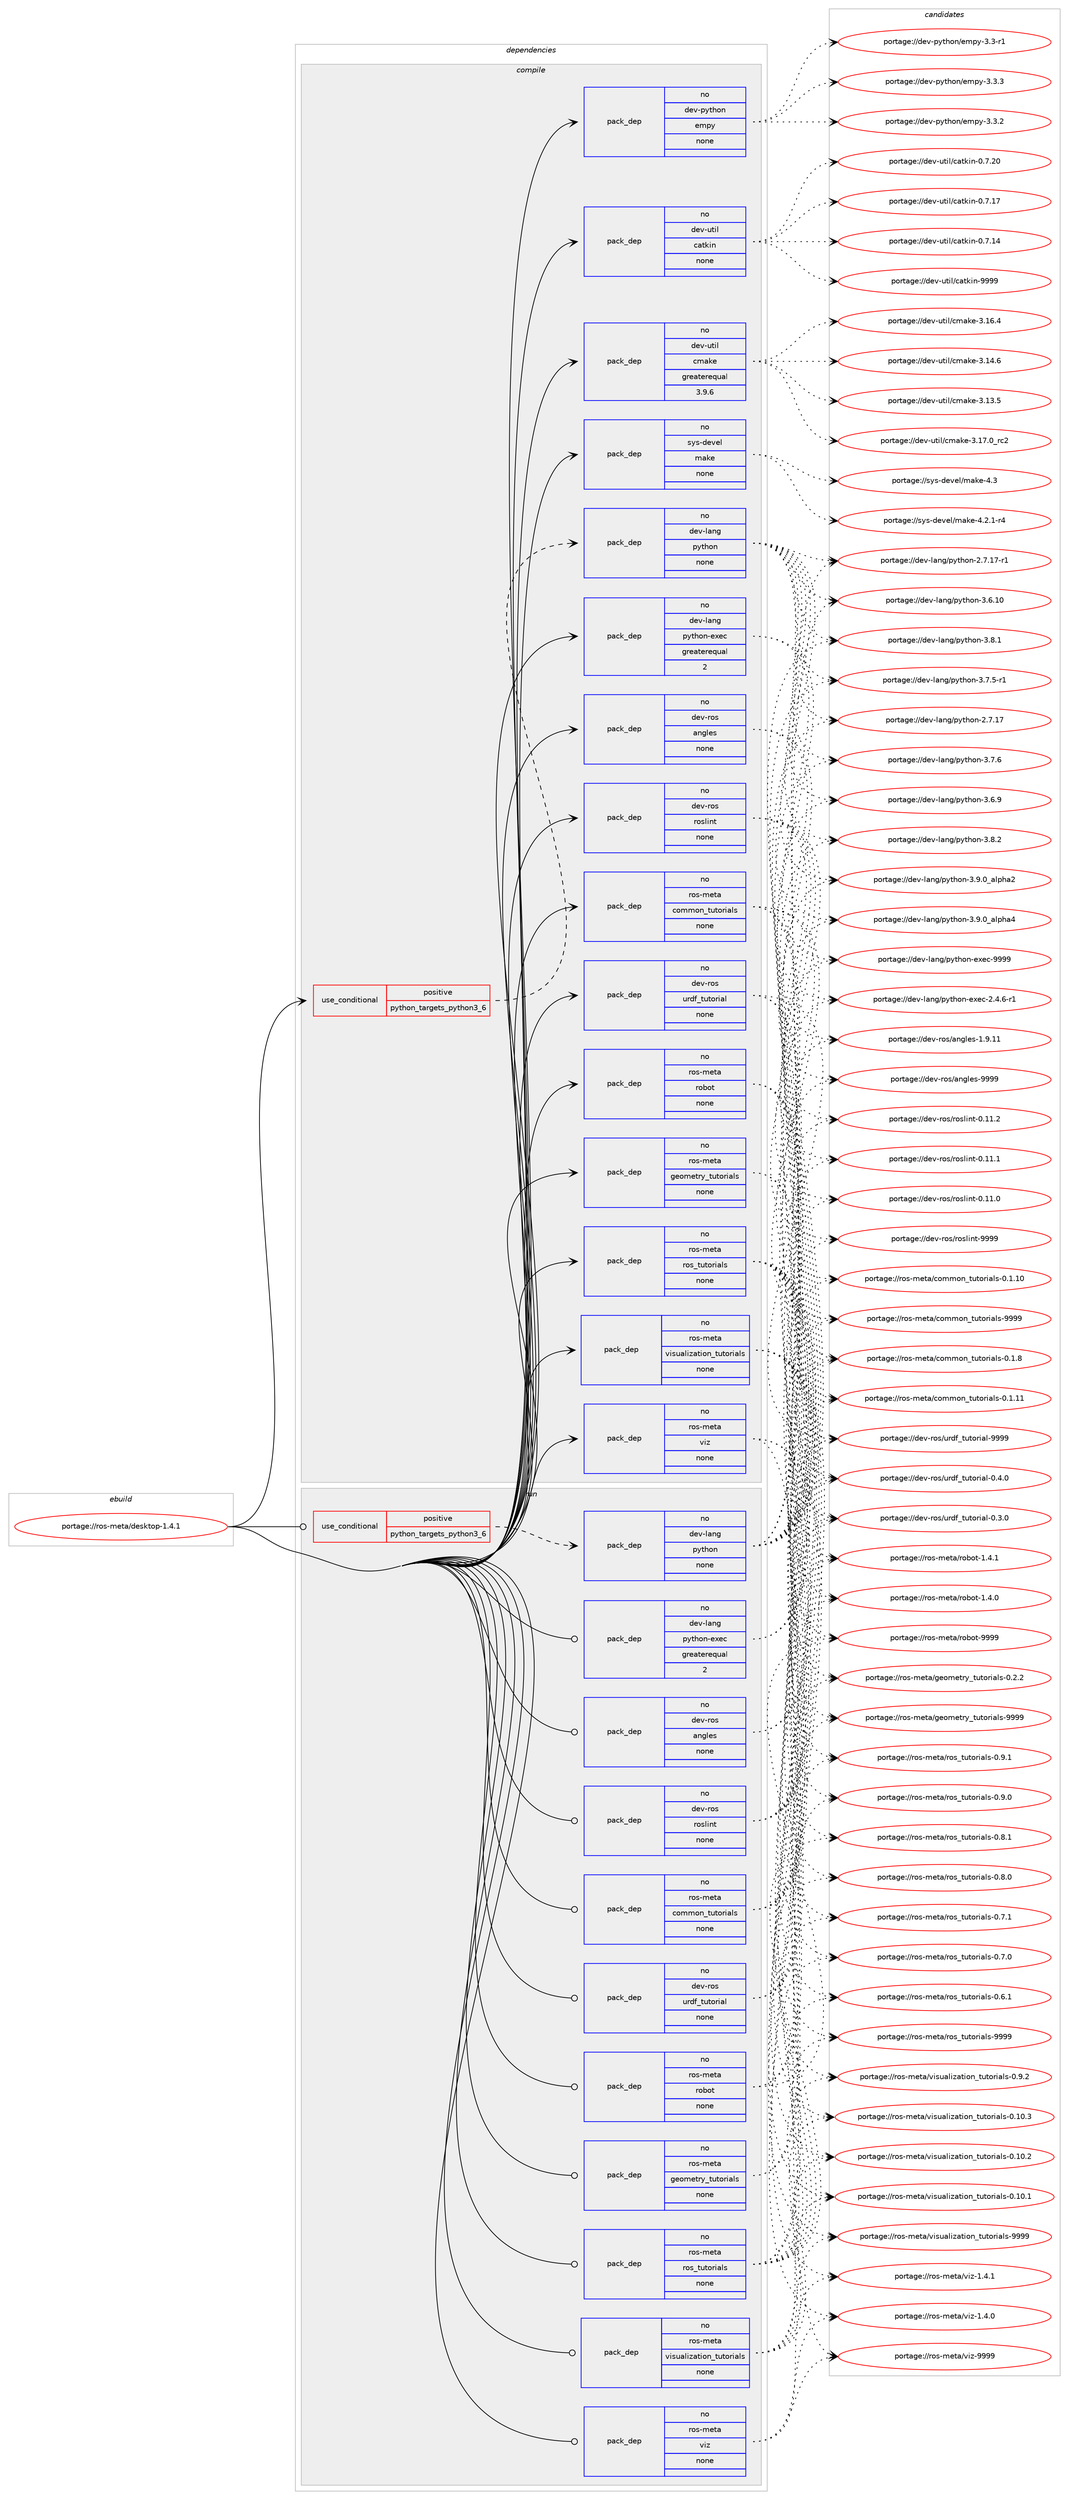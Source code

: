 digraph prolog {

# *************
# Graph options
# *************

newrank=true;
concentrate=true;
compound=true;
graph [rankdir=LR,fontname=Helvetica,fontsize=10,ranksep=1.5];#, ranksep=2.5, nodesep=0.2];
edge  [arrowhead=vee];
node  [fontname=Helvetica,fontsize=10];

# **********
# The ebuild
# **********

subgraph cluster_leftcol {
color=gray;
rank=same;
label=<<i>ebuild</i>>;
id [label="portage://ros-meta/desktop-1.4.1", color=red, width=4, href="../ros-meta/desktop-1.4.1.svg"];
}

# ****************
# The dependencies
# ****************

subgraph cluster_midcol {
color=gray;
label=<<i>dependencies</i>>;
subgraph cluster_compile {
fillcolor="#eeeeee";
style=filled;
label=<<i>compile</i>>;
subgraph cond12107 {
dependency62412 [label=<<TABLE BORDER="0" CELLBORDER="1" CELLSPACING="0" CELLPADDING="4"><TR><TD ROWSPAN="3" CELLPADDING="10">use_conditional</TD></TR><TR><TD>positive</TD></TR><TR><TD>python_targets_python3_6</TD></TR></TABLE>>, shape=none, color=red];
subgraph pack49051 {
dependency62413 [label=<<TABLE BORDER="0" CELLBORDER="1" CELLSPACING="0" CELLPADDING="4" WIDTH="220"><TR><TD ROWSPAN="6" CELLPADDING="30">pack_dep</TD></TR><TR><TD WIDTH="110">no</TD></TR><TR><TD>dev-lang</TD></TR><TR><TD>python</TD></TR><TR><TD>none</TD></TR><TR><TD></TD></TR></TABLE>>, shape=none, color=blue];
}
dependency62412:e -> dependency62413:w [weight=20,style="dashed",arrowhead="vee"];
}
id:e -> dependency62412:w [weight=20,style="solid",arrowhead="vee"];
subgraph pack49052 {
dependency62414 [label=<<TABLE BORDER="0" CELLBORDER="1" CELLSPACING="0" CELLPADDING="4" WIDTH="220"><TR><TD ROWSPAN="6" CELLPADDING="30">pack_dep</TD></TR><TR><TD WIDTH="110">no</TD></TR><TR><TD>dev-lang</TD></TR><TR><TD>python-exec</TD></TR><TR><TD>greaterequal</TD></TR><TR><TD>2</TD></TR></TABLE>>, shape=none, color=blue];
}
id:e -> dependency62414:w [weight=20,style="solid",arrowhead="vee"];
subgraph pack49053 {
dependency62415 [label=<<TABLE BORDER="0" CELLBORDER="1" CELLSPACING="0" CELLPADDING="4" WIDTH="220"><TR><TD ROWSPAN="6" CELLPADDING="30">pack_dep</TD></TR><TR><TD WIDTH="110">no</TD></TR><TR><TD>dev-python</TD></TR><TR><TD>empy</TD></TR><TR><TD>none</TD></TR><TR><TD></TD></TR></TABLE>>, shape=none, color=blue];
}
id:e -> dependency62415:w [weight=20,style="solid",arrowhead="vee"];
subgraph pack49054 {
dependency62416 [label=<<TABLE BORDER="0" CELLBORDER="1" CELLSPACING="0" CELLPADDING="4" WIDTH="220"><TR><TD ROWSPAN="6" CELLPADDING="30">pack_dep</TD></TR><TR><TD WIDTH="110">no</TD></TR><TR><TD>dev-ros</TD></TR><TR><TD>angles</TD></TR><TR><TD>none</TD></TR><TR><TD></TD></TR></TABLE>>, shape=none, color=blue];
}
id:e -> dependency62416:w [weight=20,style="solid",arrowhead="vee"];
subgraph pack49055 {
dependency62417 [label=<<TABLE BORDER="0" CELLBORDER="1" CELLSPACING="0" CELLPADDING="4" WIDTH="220"><TR><TD ROWSPAN="6" CELLPADDING="30">pack_dep</TD></TR><TR><TD WIDTH="110">no</TD></TR><TR><TD>dev-ros</TD></TR><TR><TD>roslint</TD></TR><TR><TD>none</TD></TR><TR><TD></TD></TR></TABLE>>, shape=none, color=blue];
}
id:e -> dependency62417:w [weight=20,style="solid",arrowhead="vee"];
subgraph pack49056 {
dependency62418 [label=<<TABLE BORDER="0" CELLBORDER="1" CELLSPACING="0" CELLPADDING="4" WIDTH="220"><TR><TD ROWSPAN="6" CELLPADDING="30">pack_dep</TD></TR><TR><TD WIDTH="110">no</TD></TR><TR><TD>dev-ros</TD></TR><TR><TD>urdf_tutorial</TD></TR><TR><TD>none</TD></TR><TR><TD></TD></TR></TABLE>>, shape=none, color=blue];
}
id:e -> dependency62418:w [weight=20,style="solid",arrowhead="vee"];
subgraph pack49057 {
dependency62419 [label=<<TABLE BORDER="0" CELLBORDER="1" CELLSPACING="0" CELLPADDING="4" WIDTH="220"><TR><TD ROWSPAN="6" CELLPADDING="30">pack_dep</TD></TR><TR><TD WIDTH="110">no</TD></TR><TR><TD>dev-util</TD></TR><TR><TD>catkin</TD></TR><TR><TD>none</TD></TR><TR><TD></TD></TR></TABLE>>, shape=none, color=blue];
}
id:e -> dependency62419:w [weight=20,style="solid",arrowhead="vee"];
subgraph pack49058 {
dependency62420 [label=<<TABLE BORDER="0" CELLBORDER="1" CELLSPACING="0" CELLPADDING="4" WIDTH="220"><TR><TD ROWSPAN="6" CELLPADDING="30">pack_dep</TD></TR><TR><TD WIDTH="110">no</TD></TR><TR><TD>dev-util</TD></TR><TR><TD>cmake</TD></TR><TR><TD>greaterequal</TD></TR><TR><TD>3.9.6</TD></TR></TABLE>>, shape=none, color=blue];
}
id:e -> dependency62420:w [weight=20,style="solid",arrowhead="vee"];
subgraph pack49059 {
dependency62421 [label=<<TABLE BORDER="0" CELLBORDER="1" CELLSPACING="0" CELLPADDING="4" WIDTH="220"><TR><TD ROWSPAN="6" CELLPADDING="30">pack_dep</TD></TR><TR><TD WIDTH="110">no</TD></TR><TR><TD>ros-meta</TD></TR><TR><TD>common_tutorials</TD></TR><TR><TD>none</TD></TR><TR><TD></TD></TR></TABLE>>, shape=none, color=blue];
}
id:e -> dependency62421:w [weight=20,style="solid",arrowhead="vee"];
subgraph pack49060 {
dependency62422 [label=<<TABLE BORDER="0" CELLBORDER="1" CELLSPACING="0" CELLPADDING="4" WIDTH="220"><TR><TD ROWSPAN="6" CELLPADDING="30">pack_dep</TD></TR><TR><TD WIDTH="110">no</TD></TR><TR><TD>ros-meta</TD></TR><TR><TD>geometry_tutorials</TD></TR><TR><TD>none</TD></TR><TR><TD></TD></TR></TABLE>>, shape=none, color=blue];
}
id:e -> dependency62422:w [weight=20,style="solid",arrowhead="vee"];
subgraph pack49061 {
dependency62423 [label=<<TABLE BORDER="0" CELLBORDER="1" CELLSPACING="0" CELLPADDING="4" WIDTH="220"><TR><TD ROWSPAN="6" CELLPADDING="30">pack_dep</TD></TR><TR><TD WIDTH="110">no</TD></TR><TR><TD>ros-meta</TD></TR><TR><TD>robot</TD></TR><TR><TD>none</TD></TR><TR><TD></TD></TR></TABLE>>, shape=none, color=blue];
}
id:e -> dependency62423:w [weight=20,style="solid",arrowhead="vee"];
subgraph pack49062 {
dependency62424 [label=<<TABLE BORDER="0" CELLBORDER="1" CELLSPACING="0" CELLPADDING="4" WIDTH="220"><TR><TD ROWSPAN="6" CELLPADDING="30">pack_dep</TD></TR><TR><TD WIDTH="110">no</TD></TR><TR><TD>ros-meta</TD></TR><TR><TD>ros_tutorials</TD></TR><TR><TD>none</TD></TR><TR><TD></TD></TR></TABLE>>, shape=none, color=blue];
}
id:e -> dependency62424:w [weight=20,style="solid",arrowhead="vee"];
subgraph pack49063 {
dependency62425 [label=<<TABLE BORDER="0" CELLBORDER="1" CELLSPACING="0" CELLPADDING="4" WIDTH="220"><TR><TD ROWSPAN="6" CELLPADDING="30">pack_dep</TD></TR><TR><TD WIDTH="110">no</TD></TR><TR><TD>ros-meta</TD></TR><TR><TD>visualization_tutorials</TD></TR><TR><TD>none</TD></TR><TR><TD></TD></TR></TABLE>>, shape=none, color=blue];
}
id:e -> dependency62425:w [weight=20,style="solid",arrowhead="vee"];
subgraph pack49064 {
dependency62426 [label=<<TABLE BORDER="0" CELLBORDER="1" CELLSPACING="0" CELLPADDING="4" WIDTH="220"><TR><TD ROWSPAN="6" CELLPADDING="30">pack_dep</TD></TR><TR><TD WIDTH="110">no</TD></TR><TR><TD>ros-meta</TD></TR><TR><TD>viz</TD></TR><TR><TD>none</TD></TR><TR><TD></TD></TR></TABLE>>, shape=none, color=blue];
}
id:e -> dependency62426:w [weight=20,style="solid",arrowhead="vee"];
subgraph pack49065 {
dependency62427 [label=<<TABLE BORDER="0" CELLBORDER="1" CELLSPACING="0" CELLPADDING="4" WIDTH="220"><TR><TD ROWSPAN="6" CELLPADDING="30">pack_dep</TD></TR><TR><TD WIDTH="110">no</TD></TR><TR><TD>sys-devel</TD></TR><TR><TD>make</TD></TR><TR><TD>none</TD></TR><TR><TD></TD></TR></TABLE>>, shape=none, color=blue];
}
id:e -> dependency62427:w [weight=20,style="solid",arrowhead="vee"];
}
subgraph cluster_compileandrun {
fillcolor="#eeeeee";
style=filled;
label=<<i>compile and run</i>>;
}
subgraph cluster_run {
fillcolor="#eeeeee";
style=filled;
label=<<i>run</i>>;
subgraph cond12108 {
dependency62428 [label=<<TABLE BORDER="0" CELLBORDER="1" CELLSPACING="0" CELLPADDING="4"><TR><TD ROWSPAN="3" CELLPADDING="10">use_conditional</TD></TR><TR><TD>positive</TD></TR><TR><TD>python_targets_python3_6</TD></TR></TABLE>>, shape=none, color=red];
subgraph pack49066 {
dependency62429 [label=<<TABLE BORDER="0" CELLBORDER="1" CELLSPACING="0" CELLPADDING="4" WIDTH="220"><TR><TD ROWSPAN="6" CELLPADDING="30">pack_dep</TD></TR><TR><TD WIDTH="110">no</TD></TR><TR><TD>dev-lang</TD></TR><TR><TD>python</TD></TR><TR><TD>none</TD></TR><TR><TD></TD></TR></TABLE>>, shape=none, color=blue];
}
dependency62428:e -> dependency62429:w [weight=20,style="dashed",arrowhead="vee"];
}
id:e -> dependency62428:w [weight=20,style="solid",arrowhead="odot"];
subgraph pack49067 {
dependency62430 [label=<<TABLE BORDER="0" CELLBORDER="1" CELLSPACING="0" CELLPADDING="4" WIDTH="220"><TR><TD ROWSPAN="6" CELLPADDING="30">pack_dep</TD></TR><TR><TD WIDTH="110">no</TD></TR><TR><TD>dev-lang</TD></TR><TR><TD>python-exec</TD></TR><TR><TD>greaterequal</TD></TR><TR><TD>2</TD></TR></TABLE>>, shape=none, color=blue];
}
id:e -> dependency62430:w [weight=20,style="solid",arrowhead="odot"];
subgraph pack49068 {
dependency62431 [label=<<TABLE BORDER="0" CELLBORDER="1" CELLSPACING="0" CELLPADDING="4" WIDTH="220"><TR><TD ROWSPAN="6" CELLPADDING="30">pack_dep</TD></TR><TR><TD WIDTH="110">no</TD></TR><TR><TD>dev-ros</TD></TR><TR><TD>angles</TD></TR><TR><TD>none</TD></TR><TR><TD></TD></TR></TABLE>>, shape=none, color=blue];
}
id:e -> dependency62431:w [weight=20,style="solid",arrowhead="odot"];
subgraph pack49069 {
dependency62432 [label=<<TABLE BORDER="0" CELLBORDER="1" CELLSPACING="0" CELLPADDING="4" WIDTH="220"><TR><TD ROWSPAN="6" CELLPADDING="30">pack_dep</TD></TR><TR><TD WIDTH="110">no</TD></TR><TR><TD>dev-ros</TD></TR><TR><TD>roslint</TD></TR><TR><TD>none</TD></TR><TR><TD></TD></TR></TABLE>>, shape=none, color=blue];
}
id:e -> dependency62432:w [weight=20,style="solid",arrowhead="odot"];
subgraph pack49070 {
dependency62433 [label=<<TABLE BORDER="0" CELLBORDER="1" CELLSPACING="0" CELLPADDING="4" WIDTH="220"><TR><TD ROWSPAN="6" CELLPADDING="30">pack_dep</TD></TR><TR><TD WIDTH="110">no</TD></TR><TR><TD>dev-ros</TD></TR><TR><TD>urdf_tutorial</TD></TR><TR><TD>none</TD></TR><TR><TD></TD></TR></TABLE>>, shape=none, color=blue];
}
id:e -> dependency62433:w [weight=20,style="solid",arrowhead="odot"];
subgraph pack49071 {
dependency62434 [label=<<TABLE BORDER="0" CELLBORDER="1" CELLSPACING="0" CELLPADDING="4" WIDTH="220"><TR><TD ROWSPAN="6" CELLPADDING="30">pack_dep</TD></TR><TR><TD WIDTH="110">no</TD></TR><TR><TD>ros-meta</TD></TR><TR><TD>common_tutorials</TD></TR><TR><TD>none</TD></TR><TR><TD></TD></TR></TABLE>>, shape=none, color=blue];
}
id:e -> dependency62434:w [weight=20,style="solid",arrowhead="odot"];
subgraph pack49072 {
dependency62435 [label=<<TABLE BORDER="0" CELLBORDER="1" CELLSPACING="0" CELLPADDING="4" WIDTH="220"><TR><TD ROWSPAN="6" CELLPADDING="30">pack_dep</TD></TR><TR><TD WIDTH="110">no</TD></TR><TR><TD>ros-meta</TD></TR><TR><TD>geometry_tutorials</TD></TR><TR><TD>none</TD></TR><TR><TD></TD></TR></TABLE>>, shape=none, color=blue];
}
id:e -> dependency62435:w [weight=20,style="solid",arrowhead="odot"];
subgraph pack49073 {
dependency62436 [label=<<TABLE BORDER="0" CELLBORDER="1" CELLSPACING="0" CELLPADDING="4" WIDTH="220"><TR><TD ROWSPAN="6" CELLPADDING="30">pack_dep</TD></TR><TR><TD WIDTH="110">no</TD></TR><TR><TD>ros-meta</TD></TR><TR><TD>robot</TD></TR><TR><TD>none</TD></TR><TR><TD></TD></TR></TABLE>>, shape=none, color=blue];
}
id:e -> dependency62436:w [weight=20,style="solid",arrowhead="odot"];
subgraph pack49074 {
dependency62437 [label=<<TABLE BORDER="0" CELLBORDER="1" CELLSPACING="0" CELLPADDING="4" WIDTH="220"><TR><TD ROWSPAN="6" CELLPADDING="30">pack_dep</TD></TR><TR><TD WIDTH="110">no</TD></TR><TR><TD>ros-meta</TD></TR><TR><TD>ros_tutorials</TD></TR><TR><TD>none</TD></TR><TR><TD></TD></TR></TABLE>>, shape=none, color=blue];
}
id:e -> dependency62437:w [weight=20,style="solid",arrowhead="odot"];
subgraph pack49075 {
dependency62438 [label=<<TABLE BORDER="0" CELLBORDER="1" CELLSPACING="0" CELLPADDING="4" WIDTH="220"><TR><TD ROWSPAN="6" CELLPADDING="30">pack_dep</TD></TR><TR><TD WIDTH="110">no</TD></TR><TR><TD>ros-meta</TD></TR><TR><TD>visualization_tutorials</TD></TR><TR><TD>none</TD></TR><TR><TD></TD></TR></TABLE>>, shape=none, color=blue];
}
id:e -> dependency62438:w [weight=20,style="solid",arrowhead="odot"];
subgraph pack49076 {
dependency62439 [label=<<TABLE BORDER="0" CELLBORDER="1" CELLSPACING="0" CELLPADDING="4" WIDTH="220"><TR><TD ROWSPAN="6" CELLPADDING="30">pack_dep</TD></TR><TR><TD WIDTH="110">no</TD></TR><TR><TD>ros-meta</TD></TR><TR><TD>viz</TD></TR><TR><TD>none</TD></TR><TR><TD></TD></TR></TABLE>>, shape=none, color=blue];
}
id:e -> dependency62439:w [weight=20,style="solid",arrowhead="odot"];
}
}

# **************
# The candidates
# **************

subgraph cluster_choices {
rank=same;
color=gray;
label=<<i>candidates</i>>;

subgraph choice49051 {
color=black;
nodesep=1;
choice10010111845108971101034711212111610411111045514657464895971081121049752 [label="portage://dev-lang/python-3.9.0_alpha4", color=red, width=4,href="../dev-lang/python-3.9.0_alpha4.svg"];
choice10010111845108971101034711212111610411111045514657464895971081121049750 [label="portage://dev-lang/python-3.9.0_alpha2", color=red, width=4,href="../dev-lang/python-3.9.0_alpha2.svg"];
choice100101118451089711010347112121116104111110455146564650 [label="portage://dev-lang/python-3.8.2", color=red, width=4,href="../dev-lang/python-3.8.2.svg"];
choice100101118451089711010347112121116104111110455146564649 [label="portage://dev-lang/python-3.8.1", color=red, width=4,href="../dev-lang/python-3.8.1.svg"];
choice100101118451089711010347112121116104111110455146554654 [label="portage://dev-lang/python-3.7.6", color=red, width=4,href="../dev-lang/python-3.7.6.svg"];
choice1001011184510897110103471121211161041111104551465546534511449 [label="portage://dev-lang/python-3.7.5-r1", color=red, width=4,href="../dev-lang/python-3.7.5-r1.svg"];
choice100101118451089711010347112121116104111110455146544657 [label="portage://dev-lang/python-3.6.9", color=red, width=4,href="../dev-lang/python-3.6.9.svg"];
choice10010111845108971101034711212111610411111045514654464948 [label="portage://dev-lang/python-3.6.10", color=red, width=4,href="../dev-lang/python-3.6.10.svg"];
choice100101118451089711010347112121116104111110455046554649554511449 [label="portage://dev-lang/python-2.7.17-r1", color=red, width=4,href="../dev-lang/python-2.7.17-r1.svg"];
choice10010111845108971101034711212111610411111045504655464955 [label="portage://dev-lang/python-2.7.17", color=red, width=4,href="../dev-lang/python-2.7.17.svg"];
dependency62413:e -> choice10010111845108971101034711212111610411111045514657464895971081121049752:w [style=dotted,weight="100"];
dependency62413:e -> choice10010111845108971101034711212111610411111045514657464895971081121049750:w [style=dotted,weight="100"];
dependency62413:e -> choice100101118451089711010347112121116104111110455146564650:w [style=dotted,weight="100"];
dependency62413:e -> choice100101118451089711010347112121116104111110455146564649:w [style=dotted,weight="100"];
dependency62413:e -> choice100101118451089711010347112121116104111110455146554654:w [style=dotted,weight="100"];
dependency62413:e -> choice1001011184510897110103471121211161041111104551465546534511449:w [style=dotted,weight="100"];
dependency62413:e -> choice100101118451089711010347112121116104111110455146544657:w [style=dotted,weight="100"];
dependency62413:e -> choice10010111845108971101034711212111610411111045514654464948:w [style=dotted,weight="100"];
dependency62413:e -> choice100101118451089711010347112121116104111110455046554649554511449:w [style=dotted,weight="100"];
dependency62413:e -> choice10010111845108971101034711212111610411111045504655464955:w [style=dotted,weight="100"];
}
subgraph choice49052 {
color=black;
nodesep=1;
choice10010111845108971101034711212111610411111045101120101994557575757 [label="portage://dev-lang/python-exec-9999", color=red, width=4,href="../dev-lang/python-exec-9999.svg"];
choice10010111845108971101034711212111610411111045101120101994550465246544511449 [label="portage://dev-lang/python-exec-2.4.6-r1", color=red, width=4,href="../dev-lang/python-exec-2.4.6-r1.svg"];
dependency62414:e -> choice10010111845108971101034711212111610411111045101120101994557575757:w [style=dotted,weight="100"];
dependency62414:e -> choice10010111845108971101034711212111610411111045101120101994550465246544511449:w [style=dotted,weight="100"];
}
subgraph choice49053 {
color=black;
nodesep=1;
choice1001011184511212111610411111047101109112121455146514651 [label="portage://dev-python/empy-3.3.3", color=red, width=4,href="../dev-python/empy-3.3.3.svg"];
choice1001011184511212111610411111047101109112121455146514650 [label="portage://dev-python/empy-3.3.2", color=red, width=4,href="../dev-python/empy-3.3.2.svg"];
choice1001011184511212111610411111047101109112121455146514511449 [label="portage://dev-python/empy-3.3-r1", color=red, width=4,href="../dev-python/empy-3.3-r1.svg"];
dependency62415:e -> choice1001011184511212111610411111047101109112121455146514651:w [style=dotted,weight="100"];
dependency62415:e -> choice1001011184511212111610411111047101109112121455146514650:w [style=dotted,weight="100"];
dependency62415:e -> choice1001011184511212111610411111047101109112121455146514511449:w [style=dotted,weight="100"];
}
subgraph choice49054 {
color=black;
nodesep=1;
choice1001011184511411111547971101031081011154557575757 [label="portage://dev-ros/angles-9999", color=red, width=4,href="../dev-ros/angles-9999.svg"];
choice10010111845114111115479711010310810111545494657464949 [label="portage://dev-ros/angles-1.9.11", color=red, width=4,href="../dev-ros/angles-1.9.11.svg"];
dependency62416:e -> choice1001011184511411111547971101031081011154557575757:w [style=dotted,weight="100"];
dependency62416:e -> choice10010111845114111115479711010310810111545494657464949:w [style=dotted,weight="100"];
}
subgraph choice49055 {
color=black;
nodesep=1;
choice10010111845114111115471141111151081051101164557575757 [label="portage://dev-ros/roslint-9999", color=red, width=4,href="../dev-ros/roslint-9999.svg"];
choice100101118451141111154711411111510810511011645484649494650 [label="portage://dev-ros/roslint-0.11.2", color=red, width=4,href="../dev-ros/roslint-0.11.2.svg"];
choice100101118451141111154711411111510810511011645484649494649 [label="portage://dev-ros/roslint-0.11.1", color=red, width=4,href="../dev-ros/roslint-0.11.1.svg"];
choice100101118451141111154711411111510810511011645484649494648 [label="portage://dev-ros/roslint-0.11.0", color=red, width=4,href="../dev-ros/roslint-0.11.0.svg"];
dependency62417:e -> choice10010111845114111115471141111151081051101164557575757:w [style=dotted,weight="100"];
dependency62417:e -> choice100101118451141111154711411111510810511011645484649494650:w [style=dotted,weight="100"];
dependency62417:e -> choice100101118451141111154711411111510810511011645484649494649:w [style=dotted,weight="100"];
dependency62417:e -> choice100101118451141111154711411111510810511011645484649494648:w [style=dotted,weight="100"];
}
subgraph choice49056 {
color=black;
nodesep=1;
choice100101118451141111154711711410010295116117116111114105971084557575757 [label="portage://dev-ros/urdf_tutorial-9999", color=red, width=4,href="../dev-ros/urdf_tutorial-9999.svg"];
choice10010111845114111115471171141001029511611711611111410597108454846524648 [label="portage://dev-ros/urdf_tutorial-0.4.0", color=red, width=4,href="../dev-ros/urdf_tutorial-0.4.0.svg"];
choice10010111845114111115471171141001029511611711611111410597108454846514648 [label="portage://dev-ros/urdf_tutorial-0.3.0", color=red, width=4,href="../dev-ros/urdf_tutorial-0.3.0.svg"];
dependency62418:e -> choice100101118451141111154711711410010295116117116111114105971084557575757:w [style=dotted,weight="100"];
dependency62418:e -> choice10010111845114111115471171141001029511611711611111410597108454846524648:w [style=dotted,weight="100"];
dependency62418:e -> choice10010111845114111115471171141001029511611711611111410597108454846514648:w [style=dotted,weight="100"];
}
subgraph choice49057 {
color=black;
nodesep=1;
choice100101118451171161051084799971161071051104557575757 [label="portage://dev-util/catkin-9999", color=red, width=4,href="../dev-util/catkin-9999.svg"];
choice1001011184511711610510847999711610710511045484655465048 [label="portage://dev-util/catkin-0.7.20", color=red, width=4,href="../dev-util/catkin-0.7.20.svg"];
choice1001011184511711610510847999711610710511045484655464955 [label="portage://dev-util/catkin-0.7.17", color=red, width=4,href="../dev-util/catkin-0.7.17.svg"];
choice1001011184511711610510847999711610710511045484655464952 [label="portage://dev-util/catkin-0.7.14", color=red, width=4,href="../dev-util/catkin-0.7.14.svg"];
dependency62419:e -> choice100101118451171161051084799971161071051104557575757:w [style=dotted,weight="100"];
dependency62419:e -> choice1001011184511711610510847999711610710511045484655465048:w [style=dotted,weight="100"];
dependency62419:e -> choice1001011184511711610510847999711610710511045484655464955:w [style=dotted,weight="100"];
dependency62419:e -> choice1001011184511711610510847999711610710511045484655464952:w [style=dotted,weight="100"];
}
subgraph choice49058 {
color=black;
nodesep=1;
choice1001011184511711610510847991099710710145514649554648951149950 [label="portage://dev-util/cmake-3.17.0_rc2", color=red, width=4,href="../dev-util/cmake-3.17.0_rc2.svg"];
choice1001011184511711610510847991099710710145514649544652 [label="portage://dev-util/cmake-3.16.4", color=red, width=4,href="../dev-util/cmake-3.16.4.svg"];
choice1001011184511711610510847991099710710145514649524654 [label="portage://dev-util/cmake-3.14.6", color=red, width=4,href="../dev-util/cmake-3.14.6.svg"];
choice1001011184511711610510847991099710710145514649514653 [label="portage://dev-util/cmake-3.13.5", color=red, width=4,href="../dev-util/cmake-3.13.5.svg"];
dependency62420:e -> choice1001011184511711610510847991099710710145514649554648951149950:w [style=dotted,weight="100"];
dependency62420:e -> choice1001011184511711610510847991099710710145514649544652:w [style=dotted,weight="100"];
dependency62420:e -> choice1001011184511711610510847991099710710145514649524654:w [style=dotted,weight="100"];
dependency62420:e -> choice1001011184511711610510847991099710710145514649514653:w [style=dotted,weight="100"];
}
subgraph choice49059 {
color=black;
nodesep=1;
choice1141111154510910111697479911110910911111095116117116111114105971081154557575757 [label="portage://ros-meta/common_tutorials-9999", color=red, width=4,href="../ros-meta/common_tutorials-9999.svg"];
choice114111115451091011169747991111091091111109511611711611111410597108115454846494656 [label="portage://ros-meta/common_tutorials-0.1.8", color=red, width=4,href="../ros-meta/common_tutorials-0.1.8.svg"];
choice11411111545109101116974799111109109111110951161171161111141059710811545484649464949 [label="portage://ros-meta/common_tutorials-0.1.11", color=red, width=4,href="../ros-meta/common_tutorials-0.1.11.svg"];
choice11411111545109101116974799111109109111110951161171161111141059710811545484649464948 [label="portage://ros-meta/common_tutorials-0.1.10", color=red, width=4,href="../ros-meta/common_tutorials-0.1.10.svg"];
dependency62421:e -> choice1141111154510910111697479911110910911111095116117116111114105971081154557575757:w [style=dotted,weight="100"];
dependency62421:e -> choice114111115451091011169747991111091091111109511611711611111410597108115454846494656:w [style=dotted,weight="100"];
dependency62421:e -> choice11411111545109101116974799111109109111110951161171161111141059710811545484649464949:w [style=dotted,weight="100"];
dependency62421:e -> choice11411111545109101116974799111109109111110951161171161111141059710811545484649464948:w [style=dotted,weight="100"];
}
subgraph choice49060 {
color=black;
nodesep=1;
choice11411111545109101116974710310111110910111611412195116117116111114105971081154557575757 [label="portage://ros-meta/geometry_tutorials-9999", color=red, width=4,href="../ros-meta/geometry_tutorials-9999.svg"];
choice1141111154510910111697471031011111091011161141219511611711611111410597108115454846504650 [label="portage://ros-meta/geometry_tutorials-0.2.2", color=red, width=4,href="../ros-meta/geometry_tutorials-0.2.2.svg"];
dependency62422:e -> choice11411111545109101116974710310111110910111611412195116117116111114105971081154557575757:w [style=dotted,weight="100"];
dependency62422:e -> choice1141111154510910111697471031011111091011161141219511611711611111410597108115454846504650:w [style=dotted,weight="100"];
}
subgraph choice49061 {
color=black;
nodesep=1;
choice114111115451091011169747114111981111164557575757 [label="portage://ros-meta/robot-9999", color=red, width=4,href="../ros-meta/robot-9999.svg"];
choice11411111545109101116974711411198111116454946524649 [label="portage://ros-meta/robot-1.4.1", color=red, width=4,href="../ros-meta/robot-1.4.1.svg"];
choice11411111545109101116974711411198111116454946524648 [label="portage://ros-meta/robot-1.4.0", color=red, width=4,href="../ros-meta/robot-1.4.0.svg"];
dependency62423:e -> choice114111115451091011169747114111981111164557575757:w [style=dotted,weight="100"];
dependency62423:e -> choice11411111545109101116974711411198111116454946524649:w [style=dotted,weight="100"];
dependency62423:e -> choice11411111545109101116974711411198111116454946524648:w [style=dotted,weight="100"];
}
subgraph choice49062 {
color=black;
nodesep=1;
choice11411111545109101116974711411111595116117116111114105971081154557575757 [label="portage://ros-meta/ros_tutorials-9999", color=red, width=4,href="../ros-meta/ros_tutorials-9999.svg"];
choice1141111154510910111697471141111159511611711611111410597108115454846574649 [label="portage://ros-meta/ros_tutorials-0.9.1", color=red, width=4,href="../ros-meta/ros_tutorials-0.9.1.svg"];
choice1141111154510910111697471141111159511611711611111410597108115454846574648 [label="portage://ros-meta/ros_tutorials-0.9.0", color=red, width=4,href="../ros-meta/ros_tutorials-0.9.0.svg"];
choice1141111154510910111697471141111159511611711611111410597108115454846564649 [label="portage://ros-meta/ros_tutorials-0.8.1", color=red, width=4,href="../ros-meta/ros_tutorials-0.8.1.svg"];
choice1141111154510910111697471141111159511611711611111410597108115454846564648 [label="portage://ros-meta/ros_tutorials-0.8.0", color=red, width=4,href="../ros-meta/ros_tutorials-0.8.0.svg"];
choice1141111154510910111697471141111159511611711611111410597108115454846554649 [label="portage://ros-meta/ros_tutorials-0.7.1", color=red, width=4,href="../ros-meta/ros_tutorials-0.7.1.svg"];
choice1141111154510910111697471141111159511611711611111410597108115454846554648 [label="portage://ros-meta/ros_tutorials-0.7.0", color=red, width=4,href="../ros-meta/ros_tutorials-0.7.0.svg"];
choice1141111154510910111697471141111159511611711611111410597108115454846544649 [label="portage://ros-meta/ros_tutorials-0.6.1", color=red, width=4,href="../ros-meta/ros_tutorials-0.6.1.svg"];
dependency62424:e -> choice11411111545109101116974711411111595116117116111114105971081154557575757:w [style=dotted,weight="100"];
dependency62424:e -> choice1141111154510910111697471141111159511611711611111410597108115454846574649:w [style=dotted,weight="100"];
dependency62424:e -> choice1141111154510910111697471141111159511611711611111410597108115454846574648:w [style=dotted,weight="100"];
dependency62424:e -> choice1141111154510910111697471141111159511611711611111410597108115454846564649:w [style=dotted,weight="100"];
dependency62424:e -> choice1141111154510910111697471141111159511611711611111410597108115454846564648:w [style=dotted,weight="100"];
dependency62424:e -> choice1141111154510910111697471141111159511611711611111410597108115454846554649:w [style=dotted,weight="100"];
dependency62424:e -> choice1141111154510910111697471141111159511611711611111410597108115454846554648:w [style=dotted,weight="100"];
dependency62424:e -> choice1141111154510910111697471141111159511611711611111410597108115454846544649:w [style=dotted,weight="100"];
}
subgraph choice49063 {
color=black;
nodesep=1;
choice114111115451091011169747118105115117971081051229711610511111095116117116111114105971081154557575757 [label="portage://ros-meta/visualization_tutorials-9999", color=red, width=4,href="../ros-meta/visualization_tutorials-9999.svg"];
choice11411111545109101116974711810511511797108105122971161051111109511611711611111410597108115454846574650 [label="portage://ros-meta/visualization_tutorials-0.9.2", color=red, width=4,href="../ros-meta/visualization_tutorials-0.9.2.svg"];
choice1141111154510910111697471181051151179710810512297116105111110951161171161111141059710811545484649484651 [label="portage://ros-meta/visualization_tutorials-0.10.3", color=red, width=4,href="../ros-meta/visualization_tutorials-0.10.3.svg"];
choice1141111154510910111697471181051151179710810512297116105111110951161171161111141059710811545484649484650 [label="portage://ros-meta/visualization_tutorials-0.10.2", color=red, width=4,href="../ros-meta/visualization_tutorials-0.10.2.svg"];
choice1141111154510910111697471181051151179710810512297116105111110951161171161111141059710811545484649484649 [label="portage://ros-meta/visualization_tutorials-0.10.1", color=red, width=4,href="../ros-meta/visualization_tutorials-0.10.1.svg"];
dependency62425:e -> choice114111115451091011169747118105115117971081051229711610511111095116117116111114105971081154557575757:w [style=dotted,weight="100"];
dependency62425:e -> choice11411111545109101116974711810511511797108105122971161051111109511611711611111410597108115454846574650:w [style=dotted,weight="100"];
dependency62425:e -> choice1141111154510910111697471181051151179710810512297116105111110951161171161111141059710811545484649484651:w [style=dotted,weight="100"];
dependency62425:e -> choice1141111154510910111697471181051151179710810512297116105111110951161171161111141059710811545484649484650:w [style=dotted,weight="100"];
dependency62425:e -> choice1141111154510910111697471181051151179710810512297116105111110951161171161111141059710811545484649484649:w [style=dotted,weight="100"];
}
subgraph choice49064 {
color=black;
nodesep=1;
choice1141111154510910111697471181051224557575757 [label="portage://ros-meta/viz-9999", color=red, width=4,href="../ros-meta/viz-9999.svg"];
choice114111115451091011169747118105122454946524649 [label="portage://ros-meta/viz-1.4.1", color=red, width=4,href="../ros-meta/viz-1.4.1.svg"];
choice114111115451091011169747118105122454946524648 [label="portage://ros-meta/viz-1.4.0", color=red, width=4,href="../ros-meta/viz-1.4.0.svg"];
dependency62426:e -> choice1141111154510910111697471181051224557575757:w [style=dotted,weight="100"];
dependency62426:e -> choice114111115451091011169747118105122454946524649:w [style=dotted,weight="100"];
dependency62426:e -> choice114111115451091011169747118105122454946524648:w [style=dotted,weight="100"];
}
subgraph choice49065 {
color=black;
nodesep=1;
choice11512111545100101118101108471099710710145524651 [label="portage://sys-devel/make-4.3", color=red, width=4,href="../sys-devel/make-4.3.svg"];
choice1151211154510010111810110847109971071014552465046494511452 [label="portage://sys-devel/make-4.2.1-r4", color=red, width=4,href="../sys-devel/make-4.2.1-r4.svg"];
dependency62427:e -> choice11512111545100101118101108471099710710145524651:w [style=dotted,weight="100"];
dependency62427:e -> choice1151211154510010111810110847109971071014552465046494511452:w [style=dotted,weight="100"];
}
subgraph choice49066 {
color=black;
nodesep=1;
choice10010111845108971101034711212111610411111045514657464895971081121049752 [label="portage://dev-lang/python-3.9.0_alpha4", color=red, width=4,href="../dev-lang/python-3.9.0_alpha4.svg"];
choice10010111845108971101034711212111610411111045514657464895971081121049750 [label="portage://dev-lang/python-3.9.0_alpha2", color=red, width=4,href="../dev-lang/python-3.9.0_alpha2.svg"];
choice100101118451089711010347112121116104111110455146564650 [label="portage://dev-lang/python-3.8.2", color=red, width=4,href="../dev-lang/python-3.8.2.svg"];
choice100101118451089711010347112121116104111110455146564649 [label="portage://dev-lang/python-3.8.1", color=red, width=4,href="../dev-lang/python-3.8.1.svg"];
choice100101118451089711010347112121116104111110455146554654 [label="portage://dev-lang/python-3.7.6", color=red, width=4,href="../dev-lang/python-3.7.6.svg"];
choice1001011184510897110103471121211161041111104551465546534511449 [label="portage://dev-lang/python-3.7.5-r1", color=red, width=4,href="../dev-lang/python-3.7.5-r1.svg"];
choice100101118451089711010347112121116104111110455146544657 [label="portage://dev-lang/python-3.6.9", color=red, width=4,href="../dev-lang/python-3.6.9.svg"];
choice10010111845108971101034711212111610411111045514654464948 [label="portage://dev-lang/python-3.6.10", color=red, width=4,href="../dev-lang/python-3.6.10.svg"];
choice100101118451089711010347112121116104111110455046554649554511449 [label="portage://dev-lang/python-2.7.17-r1", color=red, width=4,href="../dev-lang/python-2.7.17-r1.svg"];
choice10010111845108971101034711212111610411111045504655464955 [label="portage://dev-lang/python-2.7.17", color=red, width=4,href="../dev-lang/python-2.7.17.svg"];
dependency62429:e -> choice10010111845108971101034711212111610411111045514657464895971081121049752:w [style=dotted,weight="100"];
dependency62429:e -> choice10010111845108971101034711212111610411111045514657464895971081121049750:w [style=dotted,weight="100"];
dependency62429:e -> choice100101118451089711010347112121116104111110455146564650:w [style=dotted,weight="100"];
dependency62429:e -> choice100101118451089711010347112121116104111110455146564649:w [style=dotted,weight="100"];
dependency62429:e -> choice100101118451089711010347112121116104111110455146554654:w [style=dotted,weight="100"];
dependency62429:e -> choice1001011184510897110103471121211161041111104551465546534511449:w [style=dotted,weight="100"];
dependency62429:e -> choice100101118451089711010347112121116104111110455146544657:w [style=dotted,weight="100"];
dependency62429:e -> choice10010111845108971101034711212111610411111045514654464948:w [style=dotted,weight="100"];
dependency62429:e -> choice100101118451089711010347112121116104111110455046554649554511449:w [style=dotted,weight="100"];
dependency62429:e -> choice10010111845108971101034711212111610411111045504655464955:w [style=dotted,weight="100"];
}
subgraph choice49067 {
color=black;
nodesep=1;
choice10010111845108971101034711212111610411111045101120101994557575757 [label="portage://dev-lang/python-exec-9999", color=red, width=4,href="../dev-lang/python-exec-9999.svg"];
choice10010111845108971101034711212111610411111045101120101994550465246544511449 [label="portage://dev-lang/python-exec-2.4.6-r1", color=red, width=4,href="../dev-lang/python-exec-2.4.6-r1.svg"];
dependency62430:e -> choice10010111845108971101034711212111610411111045101120101994557575757:w [style=dotted,weight="100"];
dependency62430:e -> choice10010111845108971101034711212111610411111045101120101994550465246544511449:w [style=dotted,weight="100"];
}
subgraph choice49068 {
color=black;
nodesep=1;
choice1001011184511411111547971101031081011154557575757 [label="portage://dev-ros/angles-9999", color=red, width=4,href="../dev-ros/angles-9999.svg"];
choice10010111845114111115479711010310810111545494657464949 [label="portage://dev-ros/angles-1.9.11", color=red, width=4,href="../dev-ros/angles-1.9.11.svg"];
dependency62431:e -> choice1001011184511411111547971101031081011154557575757:w [style=dotted,weight="100"];
dependency62431:e -> choice10010111845114111115479711010310810111545494657464949:w [style=dotted,weight="100"];
}
subgraph choice49069 {
color=black;
nodesep=1;
choice10010111845114111115471141111151081051101164557575757 [label="portage://dev-ros/roslint-9999", color=red, width=4,href="../dev-ros/roslint-9999.svg"];
choice100101118451141111154711411111510810511011645484649494650 [label="portage://dev-ros/roslint-0.11.2", color=red, width=4,href="../dev-ros/roslint-0.11.2.svg"];
choice100101118451141111154711411111510810511011645484649494649 [label="portage://dev-ros/roslint-0.11.1", color=red, width=4,href="../dev-ros/roslint-0.11.1.svg"];
choice100101118451141111154711411111510810511011645484649494648 [label="portage://dev-ros/roslint-0.11.0", color=red, width=4,href="../dev-ros/roslint-0.11.0.svg"];
dependency62432:e -> choice10010111845114111115471141111151081051101164557575757:w [style=dotted,weight="100"];
dependency62432:e -> choice100101118451141111154711411111510810511011645484649494650:w [style=dotted,weight="100"];
dependency62432:e -> choice100101118451141111154711411111510810511011645484649494649:w [style=dotted,weight="100"];
dependency62432:e -> choice100101118451141111154711411111510810511011645484649494648:w [style=dotted,weight="100"];
}
subgraph choice49070 {
color=black;
nodesep=1;
choice100101118451141111154711711410010295116117116111114105971084557575757 [label="portage://dev-ros/urdf_tutorial-9999", color=red, width=4,href="../dev-ros/urdf_tutorial-9999.svg"];
choice10010111845114111115471171141001029511611711611111410597108454846524648 [label="portage://dev-ros/urdf_tutorial-0.4.0", color=red, width=4,href="../dev-ros/urdf_tutorial-0.4.0.svg"];
choice10010111845114111115471171141001029511611711611111410597108454846514648 [label="portage://dev-ros/urdf_tutorial-0.3.0", color=red, width=4,href="../dev-ros/urdf_tutorial-0.3.0.svg"];
dependency62433:e -> choice100101118451141111154711711410010295116117116111114105971084557575757:w [style=dotted,weight="100"];
dependency62433:e -> choice10010111845114111115471171141001029511611711611111410597108454846524648:w [style=dotted,weight="100"];
dependency62433:e -> choice10010111845114111115471171141001029511611711611111410597108454846514648:w [style=dotted,weight="100"];
}
subgraph choice49071 {
color=black;
nodesep=1;
choice1141111154510910111697479911110910911111095116117116111114105971081154557575757 [label="portage://ros-meta/common_tutorials-9999", color=red, width=4,href="../ros-meta/common_tutorials-9999.svg"];
choice114111115451091011169747991111091091111109511611711611111410597108115454846494656 [label="portage://ros-meta/common_tutorials-0.1.8", color=red, width=4,href="../ros-meta/common_tutorials-0.1.8.svg"];
choice11411111545109101116974799111109109111110951161171161111141059710811545484649464949 [label="portage://ros-meta/common_tutorials-0.1.11", color=red, width=4,href="../ros-meta/common_tutorials-0.1.11.svg"];
choice11411111545109101116974799111109109111110951161171161111141059710811545484649464948 [label="portage://ros-meta/common_tutorials-0.1.10", color=red, width=4,href="../ros-meta/common_tutorials-0.1.10.svg"];
dependency62434:e -> choice1141111154510910111697479911110910911111095116117116111114105971081154557575757:w [style=dotted,weight="100"];
dependency62434:e -> choice114111115451091011169747991111091091111109511611711611111410597108115454846494656:w [style=dotted,weight="100"];
dependency62434:e -> choice11411111545109101116974799111109109111110951161171161111141059710811545484649464949:w [style=dotted,weight="100"];
dependency62434:e -> choice11411111545109101116974799111109109111110951161171161111141059710811545484649464948:w [style=dotted,weight="100"];
}
subgraph choice49072 {
color=black;
nodesep=1;
choice11411111545109101116974710310111110910111611412195116117116111114105971081154557575757 [label="portage://ros-meta/geometry_tutorials-9999", color=red, width=4,href="../ros-meta/geometry_tutorials-9999.svg"];
choice1141111154510910111697471031011111091011161141219511611711611111410597108115454846504650 [label="portage://ros-meta/geometry_tutorials-0.2.2", color=red, width=4,href="../ros-meta/geometry_tutorials-0.2.2.svg"];
dependency62435:e -> choice11411111545109101116974710310111110910111611412195116117116111114105971081154557575757:w [style=dotted,weight="100"];
dependency62435:e -> choice1141111154510910111697471031011111091011161141219511611711611111410597108115454846504650:w [style=dotted,weight="100"];
}
subgraph choice49073 {
color=black;
nodesep=1;
choice114111115451091011169747114111981111164557575757 [label="portage://ros-meta/robot-9999", color=red, width=4,href="../ros-meta/robot-9999.svg"];
choice11411111545109101116974711411198111116454946524649 [label="portage://ros-meta/robot-1.4.1", color=red, width=4,href="../ros-meta/robot-1.4.1.svg"];
choice11411111545109101116974711411198111116454946524648 [label="portage://ros-meta/robot-1.4.0", color=red, width=4,href="../ros-meta/robot-1.4.0.svg"];
dependency62436:e -> choice114111115451091011169747114111981111164557575757:w [style=dotted,weight="100"];
dependency62436:e -> choice11411111545109101116974711411198111116454946524649:w [style=dotted,weight="100"];
dependency62436:e -> choice11411111545109101116974711411198111116454946524648:w [style=dotted,weight="100"];
}
subgraph choice49074 {
color=black;
nodesep=1;
choice11411111545109101116974711411111595116117116111114105971081154557575757 [label="portage://ros-meta/ros_tutorials-9999", color=red, width=4,href="../ros-meta/ros_tutorials-9999.svg"];
choice1141111154510910111697471141111159511611711611111410597108115454846574649 [label="portage://ros-meta/ros_tutorials-0.9.1", color=red, width=4,href="../ros-meta/ros_tutorials-0.9.1.svg"];
choice1141111154510910111697471141111159511611711611111410597108115454846574648 [label="portage://ros-meta/ros_tutorials-0.9.0", color=red, width=4,href="../ros-meta/ros_tutorials-0.9.0.svg"];
choice1141111154510910111697471141111159511611711611111410597108115454846564649 [label="portage://ros-meta/ros_tutorials-0.8.1", color=red, width=4,href="../ros-meta/ros_tutorials-0.8.1.svg"];
choice1141111154510910111697471141111159511611711611111410597108115454846564648 [label="portage://ros-meta/ros_tutorials-0.8.0", color=red, width=4,href="../ros-meta/ros_tutorials-0.8.0.svg"];
choice1141111154510910111697471141111159511611711611111410597108115454846554649 [label="portage://ros-meta/ros_tutorials-0.7.1", color=red, width=4,href="../ros-meta/ros_tutorials-0.7.1.svg"];
choice1141111154510910111697471141111159511611711611111410597108115454846554648 [label="portage://ros-meta/ros_tutorials-0.7.0", color=red, width=4,href="../ros-meta/ros_tutorials-0.7.0.svg"];
choice1141111154510910111697471141111159511611711611111410597108115454846544649 [label="portage://ros-meta/ros_tutorials-0.6.1", color=red, width=4,href="../ros-meta/ros_tutorials-0.6.1.svg"];
dependency62437:e -> choice11411111545109101116974711411111595116117116111114105971081154557575757:w [style=dotted,weight="100"];
dependency62437:e -> choice1141111154510910111697471141111159511611711611111410597108115454846574649:w [style=dotted,weight="100"];
dependency62437:e -> choice1141111154510910111697471141111159511611711611111410597108115454846574648:w [style=dotted,weight="100"];
dependency62437:e -> choice1141111154510910111697471141111159511611711611111410597108115454846564649:w [style=dotted,weight="100"];
dependency62437:e -> choice1141111154510910111697471141111159511611711611111410597108115454846564648:w [style=dotted,weight="100"];
dependency62437:e -> choice1141111154510910111697471141111159511611711611111410597108115454846554649:w [style=dotted,weight="100"];
dependency62437:e -> choice1141111154510910111697471141111159511611711611111410597108115454846554648:w [style=dotted,weight="100"];
dependency62437:e -> choice1141111154510910111697471141111159511611711611111410597108115454846544649:w [style=dotted,weight="100"];
}
subgraph choice49075 {
color=black;
nodesep=1;
choice114111115451091011169747118105115117971081051229711610511111095116117116111114105971081154557575757 [label="portage://ros-meta/visualization_tutorials-9999", color=red, width=4,href="../ros-meta/visualization_tutorials-9999.svg"];
choice11411111545109101116974711810511511797108105122971161051111109511611711611111410597108115454846574650 [label="portage://ros-meta/visualization_tutorials-0.9.2", color=red, width=4,href="../ros-meta/visualization_tutorials-0.9.2.svg"];
choice1141111154510910111697471181051151179710810512297116105111110951161171161111141059710811545484649484651 [label="portage://ros-meta/visualization_tutorials-0.10.3", color=red, width=4,href="../ros-meta/visualization_tutorials-0.10.3.svg"];
choice1141111154510910111697471181051151179710810512297116105111110951161171161111141059710811545484649484650 [label="portage://ros-meta/visualization_tutorials-0.10.2", color=red, width=4,href="../ros-meta/visualization_tutorials-0.10.2.svg"];
choice1141111154510910111697471181051151179710810512297116105111110951161171161111141059710811545484649484649 [label="portage://ros-meta/visualization_tutorials-0.10.1", color=red, width=4,href="../ros-meta/visualization_tutorials-0.10.1.svg"];
dependency62438:e -> choice114111115451091011169747118105115117971081051229711610511111095116117116111114105971081154557575757:w [style=dotted,weight="100"];
dependency62438:e -> choice11411111545109101116974711810511511797108105122971161051111109511611711611111410597108115454846574650:w [style=dotted,weight="100"];
dependency62438:e -> choice1141111154510910111697471181051151179710810512297116105111110951161171161111141059710811545484649484651:w [style=dotted,weight="100"];
dependency62438:e -> choice1141111154510910111697471181051151179710810512297116105111110951161171161111141059710811545484649484650:w [style=dotted,weight="100"];
dependency62438:e -> choice1141111154510910111697471181051151179710810512297116105111110951161171161111141059710811545484649484649:w [style=dotted,weight="100"];
}
subgraph choice49076 {
color=black;
nodesep=1;
choice1141111154510910111697471181051224557575757 [label="portage://ros-meta/viz-9999", color=red, width=4,href="../ros-meta/viz-9999.svg"];
choice114111115451091011169747118105122454946524649 [label="portage://ros-meta/viz-1.4.1", color=red, width=4,href="../ros-meta/viz-1.4.1.svg"];
choice114111115451091011169747118105122454946524648 [label="portage://ros-meta/viz-1.4.0", color=red, width=4,href="../ros-meta/viz-1.4.0.svg"];
dependency62439:e -> choice1141111154510910111697471181051224557575757:w [style=dotted,weight="100"];
dependency62439:e -> choice114111115451091011169747118105122454946524649:w [style=dotted,weight="100"];
dependency62439:e -> choice114111115451091011169747118105122454946524648:w [style=dotted,weight="100"];
}
}

}
